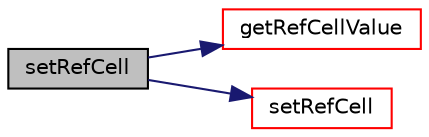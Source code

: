 digraph "setRefCell"
{
  bgcolor="transparent";
  edge [fontname="Helvetica",fontsize="10",labelfontname="Helvetica",labelfontsize="10"];
  node [fontname="Helvetica",fontsize="10",shape=record];
  rankdir="LR";
  Node1 [label="setRefCell",height=0.2,width=0.4,color="black", fillcolor="grey75", style="filled", fontcolor="black"];
  Node1 -> Node2 [color="midnightblue",fontsize="10",style="solid",fontname="Helvetica"];
  Node2 [label="getRefCellValue",height=0.2,width=0.4,color="red",URL="$a10974.html#ab8c5925a3fe1c81494baa5e0fd3ca98b",tooltip="Return the current value of field in the reference cell. "];
  Node1 -> Node3 [color="midnightblue",fontsize="10",style="solid",fontname="Helvetica"];
  Node3 [label="setRefCell",height=0.2,width=0.4,color="red",URL="$a10974.html#a570c09c24c272131fed0306cf8e33fcd",tooltip="If the field fieldRef needs referencing find the reference cell nearest. "];
}
